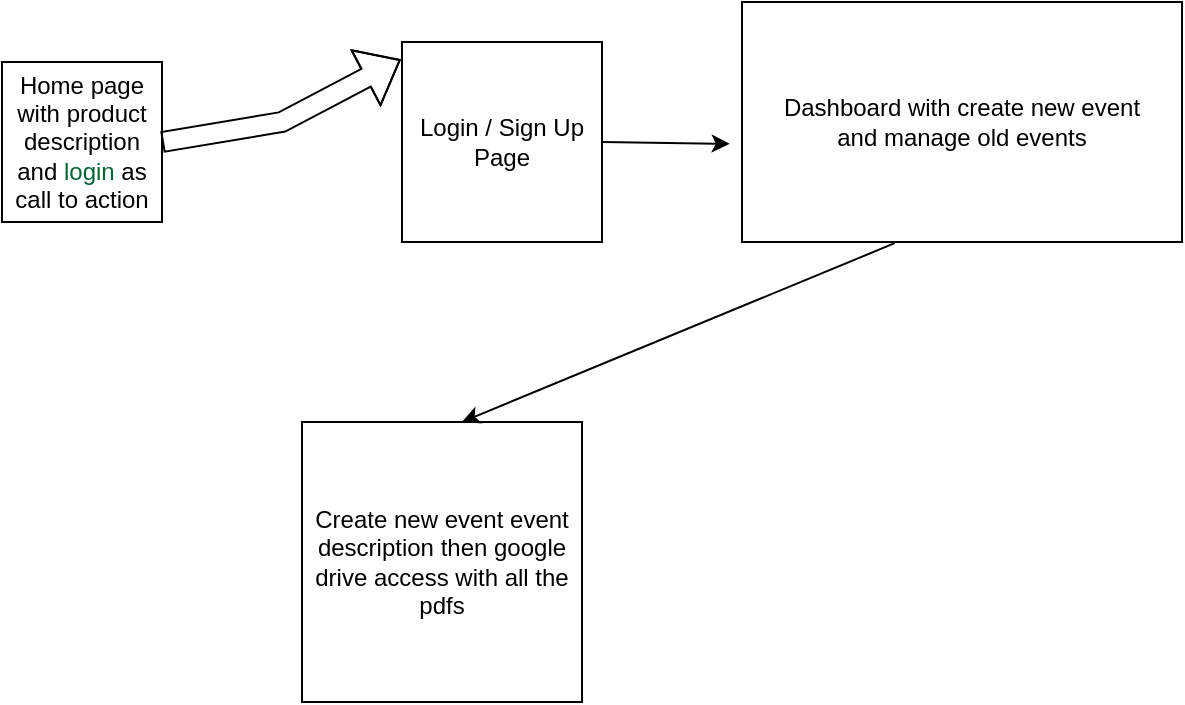 <mxfile version="21.6.8" type="github">
  <diagram name="Page-1" id="26jy-_EbFpemDyZncVNP">
    <mxGraphModel dx="1211" dy="665" grid="1" gridSize="10" guides="1" tooltips="1" connect="1" arrows="1" fold="1" page="1" pageScale="1" pageWidth="850" pageHeight="1100" math="0" shadow="0">
      <root>
        <mxCell id="0" />
        <mxCell id="1" parent="0" />
        <mxCell id="YX3MOx2NHv53Jm5qOJph-4" value="Login / Sign Up Page" style="whiteSpace=wrap;html=1;aspect=fixed;" vertex="1" parent="1">
          <mxGeometry x="280" y="50" width="100" height="100" as="geometry" />
        </mxCell>
        <mxCell id="YX3MOx2NHv53Jm5qOJph-5" value="Home page with product description and &lt;font color=&quot;#006633&quot;&gt;login &lt;/font&gt;as call to action" style="whiteSpace=wrap;html=1;aspect=fixed;" vertex="1" parent="1">
          <mxGeometry x="80" y="60" width="80" height="80" as="geometry" />
        </mxCell>
        <mxCell id="YX3MOx2NHv53Jm5qOJph-6" value="" style="shape=flexArrow;endArrow=classic;html=1;rounded=0;exitX=1;exitY=0.5;exitDx=0;exitDy=0;entryX=-0.007;entryY=0.088;entryDx=0;entryDy=0;entryPerimeter=0;" edge="1" parent="1" source="YX3MOx2NHv53Jm5qOJph-5" target="YX3MOx2NHv53Jm5qOJph-4">
          <mxGeometry width="50" height="50" relative="1" as="geometry">
            <mxPoint x="440" y="120" as="sourcePoint" />
            <mxPoint x="300" y="110" as="targetPoint" />
            <Array as="points">
              <mxPoint x="220" y="90" />
            </Array>
          </mxGeometry>
        </mxCell>
        <mxCell id="YX3MOx2NHv53Jm5qOJph-9" value="Dashboard with create new event&lt;br style=&quot;border-color: var(--border-color);&quot;&gt;&lt;span style=&quot;&quot;&gt;and manage old events&lt;/span&gt;" style="rounded=0;whiteSpace=wrap;html=1;" vertex="1" parent="1">
          <mxGeometry x="450" y="30" width="220" height="120" as="geometry" />
        </mxCell>
        <mxCell id="YX3MOx2NHv53Jm5qOJph-11" value="" style="endArrow=classic;html=1;rounded=0;exitX=1;exitY=0.5;exitDx=0;exitDy=0;entryX=-0.028;entryY=0.591;entryDx=0;entryDy=0;entryPerimeter=0;" edge="1" parent="1" source="YX3MOx2NHv53Jm5qOJph-4" target="YX3MOx2NHv53Jm5qOJph-9">
          <mxGeometry width="50" height="50" relative="1" as="geometry">
            <mxPoint x="440" y="120" as="sourcePoint" />
            <mxPoint x="490" y="70" as="targetPoint" />
          </mxGeometry>
        </mxCell>
        <mxCell id="YX3MOx2NHv53Jm5qOJph-12" value="Create new event event description then google drive access with all the pdfs" style="whiteSpace=wrap;html=1;aspect=fixed;" vertex="1" parent="1">
          <mxGeometry x="230" y="240" width="140" height="140" as="geometry" />
        </mxCell>
        <mxCell id="YX3MOx2NHv53Jm5qOJph-14" value="" style="endArrow=classic;html=1;rounded=0;entryX=0.571;entryY=0;entryDx=0;entryDy=0;entryPerimeter=0;exitX=0.347;exitY=1.005;exitDx=0;exitDy=0;exitPerimeter=0;" edge="1" parent="1" source="YX3MOx2NHv53Jm5qOJph-9" target="YX3MOx2NHv53Jm5qOJph-12">
          <mxGeometry width="50" height="50" relative="1" as="geometry">
            <mxPoint x="440" y="180" as="sourcePoint" />
            <mxPoint x="490" y="130" as="targetPoint" />
          </mxGeometry>
        </mxCell>
      </root>
    </mxGraphModel>
  </diagram>
</mxfile>

